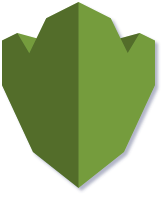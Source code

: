 <mxfile type="MultiCloud">
	<diagram id="diagram_1" name="AWS components">
		<mxGraphModel dx="1015" dy="661" grid="1" gridSize="10" guides="1" tooltips="1" connect="1" arrows="1" fold="1" page="1" pageScale="1" pageWidth="850" pageHeight="1100" math="0" shadow="1">
			<root>
				<mxCell id="0"/>
				<mxCell id="1" parent="0"/>
				<mxCell id="vertex:kms:kms" value="" style="outlineConnect=0;dashed=0;verticalLabelPosition=bottom;verticalAlign=top;align=left;html=1;shape=mxgraph.aws3.kms;fillColor=#759C3E;gradientColor=none;" parent="1" vertex="1">
					<mxGeometry width="76.5" height="93" as="geometry"/>
				</mxCell>
			</root>
		</mxGraphModel>
	</diagram>
</mxfile>